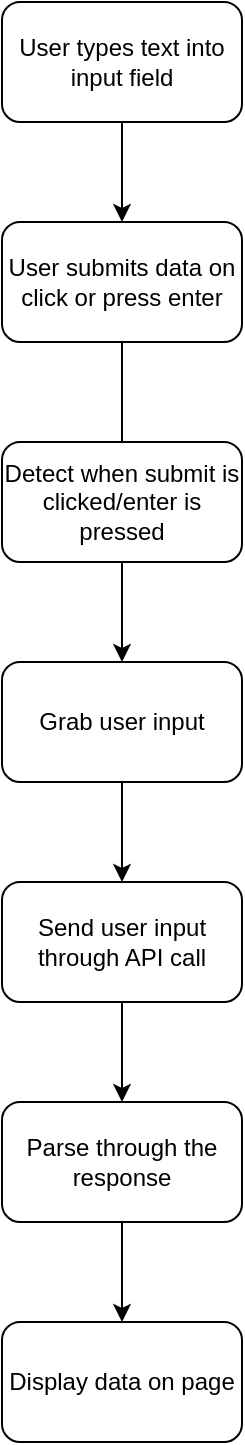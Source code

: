 <mxfile version="24.4.0" type="device" pages="3">
  <diagram name="Project Flow" id="cx3ssBFWSSu0u48Jn4JK">
    <mxGraphModel dx="1290" dy="557" grid="1" gridSize="10" guides="1" tooltips="1" connect="1" arrows="1" fold="1" page="1" pageScale="1" pageWidth="850" pageHeight="1100" math="0" shadow="0">
      <root>
        <mxCell id="0" />
        <mxCell id="1" parent="0" />
        <mxCell id="BW7U8CMGYMV97pccI4in-11" style="edgeStyle=orthogonalEdgeStyle;rounded=0;orthogonalLoop=1;jettySize=auto;html=1;entryX=0.5;entryY=0;entryDx=0;entryDy=0;" edge="1" parent="1" source="BW7U8CMGYMV97pccI4in-2" target="BW7U8CMGYMV97pccI4in-5">
          <mxGeometry relative="1" as="geometry" />
        </mxCell>
        <mxCell id="BW7U8CMGYMV97pccI4in-2" value="User types text into input field" style="rounded=1;whiteSpace=wrap;html=1;" vertex="1" parent="1">
          <mxGeometry x="305" y="30" width="120" height="60" as="geometry" />
        </mxCell>
        <mxCell id="BW7U8CMGYMV97pccI4in-5" value="User submits data on click or press enter" style="rounded=1;whiteSpace=wrap;html=1;" vertex="1" parent="1">
          <mxGeometry x="305" y="140" width="120" height="60" as="geometry" />
        </mxCell>
        <mxCell id="BW7U8CMGYMV97pccI4in-6" value="" style="endArrow=classic;html=1;rounded=0;exitX=0.5;exitY=1;exitDx=0;exitDy=0;" edge="1" parent="1" source="BW7U8CMGYMV97pccI4in-5">
          <mxGeometry width="50" height="50" relative="1" as="geometry">
            <mxPoint x="400" y="320" as="sourcePoint" />
            <mxPoint x="365" y="310" as="targetPoint" />
          </mxGeometry>
        </mxCell>
        <mxCell id="BW7U8CMGYMV97pccI4in-10" style="edgeStyle=orthogonalEdgeStyle;rounded=0;orthogonalLoop=1;jettySize=auto;html=1;" edge="1" parent="1" source="BW7U8CMGYMV97pccI4in-7" target="BW7U8CMGYMV97pccI4in-9">
          <mxGeometry relative="1" as="geometry" />
        </mxCell>
        <mxCell id="BW7U8CMGYMV97pccI4in-7" value="Detect when submit is clicked/enter is pressed" style="rounded=1;whiteSpace=wrap;html=1;" vertex="1" parent="1">
          <mxGeometry x="305" y="250" width="120" height="60" as="geometry" />
        </mxCell>
        <mxCell id="BW7U8CMGYMV97pccI4in-13" style="edgeStyle=orthogonalEdgeStyle;rounded=0;orthogonalLoop=1;jettySize=auto;html=1;entryX=0.5;entryY=0;entryDx=0;entryDy=0;" edge="1" parent="1" source="BW7U8CMGYMV97pccI4in-9" target="BW7U8CMGYMV97pccI4in-12">
          <mxGeometry relative="1" as="geometry" />
        </mxCell>
        <mxCell id="BW7U8CMGYMV97pccI4in-9" value="Grab user input" style="rounded=1;whiteSpace=wrap;html=1;" vertex="1" parent="1">
          <mxGeometry x="305" y="360" width="120" height="60" as="geometry" />
        </mxCell>
        <mxCell id="BW7U8CMGYMV97pccI4in-15" style="edgeStyle=orthogonalEdgeStyle;rounded=0;orthogonalLoop=1;jettySize=auto;html=1;entryX=0.5;entryY=0;entryDx=0;entryDy=0;" edge="1" parent="1" source="BW7U8CMGYMV97pccI4in-12" target="BW7U8CMGYMV97pccI4in-14">
          <mxGeometry relative="1" as="geometry" />
        </mxCell>
        <mxCell id="BW7U8CMGYMV97pccI4in-12" value="Send user input through API call" style="rounded=1;whiteSpace=wrap;html=1;" vertex="1" parent="1">
          <mxGeometry x="305" y="470" width="120" height="60" as="geometry" />
        </mxCell>
        <mxCell id="BW7U8CMGYMV97pccI4in-17" style="edgeStyle=orthogonalEdgeStyle;rounded=0;orthogonalLoop=1;jettySize=auto;html=1;" edge="1" parent="1" source="BW7U8CMGYMV97pccI4in-14" target="BW7U8CMGYMV97pccI4in-16">
          <mxGeometry relative="1" as="geometry" />
        </mxCell>
        <mxCell id="BW7U8CMGYMV97pccI4in-14" value="Parse through the response" style="rounded=1;whiteSpace=wrap;html=1;" vertex="1" parent="1">
          <mxGeometry x="305" y="580" width="120" height="60" as="geometry" />
        </mxCell>
        <mxCell id="BW7U8CMGYMV97pccI4in-16" value="Display data on page" style="rounded=1;whiteSpace=wrap;html=1;" vertex="1" parent="1">
          <mxGeometry x="305" y="690" width="120" height="60" as="geometry" />
        </mxCell>
      </root>
    </mxGraphModel>
  </diagram>
  <diagram id="c9zCa0Aavq2Gz5WSwoaz" name="Web Page">
    <mxGraphModel dx="1290" dy="2757" grid="1" gridSize="10" guides="1" tooltips="1" connect="1" arrows="1" fold="1" page="1" pageScale="1" pageWidth="850" pageHeight="1100" math="0" shadow="0">
      <root>
        <mxCell id="0" />
        <mxCell id="1" parent="0" />
        <mxCell id="QMBhkDxtdTfmgcGMlUUc-9" value="" style="rounded=1;whiteSpace=wrap;html=1;" vertex="1" parent="1">
          <mxGeometry x="40" y="-2030" width="1010" height="1320" as="geometry" />
        </mxCell>
        <mxCell id="QMBhkDxtdTfmgcGMlUUc-1" value="" style="rounded=1;whiteSpace=wrap;html=1;" vertex="1" parent="1">
          <mxGeometry x="40" y="-2150" width="1010" height="100" as="geometry" />
        </mxCell>
        <mxCell id="QMBhkDxtdTfmgcGMlUUc-3" value="WJB Movie Search" style="rounded=1;whiteSpace=wrap;html=1;" vertex="1" parent="1">
          <mxGeometry x="50" y="-2130" width="120" height="60" as="geometry" />
        </mxCell>
        <mxCell id="QMBhkDxtdTfmgcGMlUUc-4" value="Search" style="rounded=1;whiteSpace=wrap;html=1;" vertex="1" parent="1">
          <mxGeometry x="210" y="-1950" width="170" height="40" as="geometry" />
        </mxCell>
        <mxCell id="QMBhkDxtdTfmgcGMlUUc-5" value="Submit" style="rounded=1;whiteSpace=wrap;html=1;" vertex="1" parent="1">
          <mxGeometry x="400" y="-1950" width="50" height="40" as="geometry" />
        </mxCell>
        <mxCell id="QMBhkDxtdTfmgcGMlUUc-6" value="Sign Up" style="rounded=1;whiteSpace=wrap;html=1;" vertex="1" parent="1">
          <mxGeometry x="630" y="-2120" width="100" height="40" as="geometry" />
        </mxCell>
        <mxCell id="QMBhkDxtdTfmgcGMlUUc-7" value="Get the App" style="rounded=1;whiteSpace=wrap;html=1;" vertex="1" parent="1">
          <mxGeometry x="740" y="-2120" width="100" height="40" as="geometry" />
        </mxCell>
        <mxCell id="QMBhkDxtdTfmgcGMlUUc-8" value="Log In" style="rounded=1;whiteSpace=wrap;html=1;" vertex="1" parent="1">
          <mxGeometry x="850" y="-2120" width="100" height="40" as="geometry" />
        </mxCell>
        <mxCell id="QMBhkDxtdTfmgcGMlUUc-11" value="" style="rounded=1;whiteSpace=wrap;html=1;" vertex="1" parent="1">
          <mxGeometry x="70" y="-1520" width="120" height="160" as="geometry" />
        </mxCell>
        <mxCell id="QMBhkDxtdTfmgcGMlUUc-13" value="" style="rounded=1;whiteSpace=wrap;html=1;" vertex="1" parent="1">
          <mxGeometry x="280" y="-1520" width="120" height="160" as="geometry" />
        </mxCell>
        <mxCell id="QMBhkDxtdTfmgcGMlUUc-14" value="" style="rounded=1;whiteSpace=wrap;html=1;" vertex="1" parent="1">
          <mxGeometry x="690" y="-1525" width="120" height="160" as="geometry" />
        </mxCell>
        <mxCell id="QMBhkDxtdTfmgcGMlUUc-15" value="" style="rounded=1;whiteSpace=wrap;html=1;" vertex="1" parent="1">
          <mxGeometry x="485" y="-1525" width="120" height="160" as="geometry" />
        </mxCell>
        <mxCell id="QMBhkDxtdTfmgcGMlUUc-34" style="edgeStyle=orthogonalEdgeStyle;rounded=0;orthogonalLoop=1;jettySize=auto;html=1;" edge="1" parent="1" source="QMBhkDxtdTfmgcGMlUUc-16" target="QMBhkDxtdTfmgcGMlUUc-35">
          <mxGeometry relative="1" as="geometry">
            <mxPoint x="1130" y="-1520" as="targetPoint" />
          </mxGeometry>
        </mxCell>
        <mxCell id="QMBhkDxtdTfmgcGMlUUc-16" value="" style="rounded=1;whiteSpace=wrap;html=1;" vertex="1" parent="1">
          <mxGeometry x="900" y="-1520" width="120" height="160" as="geometry" />
        </mxCell>
        <mxCell id="QMBhkDxtdTfmgcGMlUUc-17" value="" style="rounded=1;whiteSpace=wrap;html=1;" vertex="1" parent="1">
          <mxGeometry x="70" y="-1295" width="120" height="160" as="geometry" />
        </mxCell>
        <mxCell id="QMBhkDxtdTfmgcGMlUUc-18" value="" style="rounded=1;whiteSpace=wrap;html=1;" vertex="1" parent="1">
          <mxGeometry x="280" y="-1295" width="120" height="160" as="geometry" />
        </mxCell>
        <mxCell id="QMBhkDxtdTfmgcGMlUUc-19" value="" style="rounded=1;whiteSpace=wrap;html=1;" vertex="1" parent="1">
          <mxGeometry x="690" y="-1300" width="120" height="160" as="geometry" />
        </mxCell>
        <mxCell id="QMBhkDxtdTfmgcGMlUUc-20" value="" style="rounded=1;whiteSpace=wrap;html=1;" vertex="1" parent="1">
          <mxGeometry x="485" y="-1300" width="120" height="160" as="geometry" />
        </mxCell>
        <mxCell id="QMBhkDxtdTfmgcGMlUUc-21" value="" style="rounded=1;whiteSpace=wrap;html=1;" vertex="1" parent="1">
          <mxGeometry x="900" y="-1295" width="120" height="160" as="geometry" />
        </mxCell>
        <mxCell id="QMBhkDxtdTfmgcGMlUUc-22" value="" style="rounded=1;whiteSpace=wrap;html=1;" vertex="1" parent="1">
          <mxGeometry x="70" y="-1095" width="120" height="160" as="geometry" />
        </mxCell>
        <mxCell id="QMBhkDxtdTfmgcGMlUUc-23" value="" style="rounded=1;whiteSpace=wrap;html=1;" vertex="1" parent="1">
          <mxGeometry x="280" y="-1095" width="120" height="160" as="geometry" />
        </mxCell>
        <mxCell id="QMBhkDxtdTfmgcGMlUUc-24" value="" style="rounded=1;whiteSpace=wrap;html=1;" vertex="1" parent="1">
          <mxGeometry x="690" y="-1100" width="120" height="160" as="geometry" />
        </mxCell>
        <mxCell id="QMBhkDxtdTfmgcGMlUUc-25" value="" style="rounded=1;whiteSpace=wrap;html=1;" vertex="1" parent="1">
          <mxGeometry x="485" y="-1100" width="120" height="160" as="geometry" />
        </mxCell>
        <mxCell id="QMBhkDxtdTfmgcGMlUUc-26" value="" style="rounded=1;whiteSpace=wrap;html=1;" vertex="1" parent="1">
          <mxGeometry x="900" y="-1095" width="120" height="160" as="geometry" />
        </mxCell>
        <mxCell id="QMBhkDxtdTfmgcGMlUUc-35" value="For all movies on hover, show the rating of the movie" style="rounded=1;whiteSpace=wrap;html=1;" vertex="1" parent="1">
          <mxGeometry x="1070" y="-1550" width="120" height="60" as="geometry" />
        </mxCell>
        <mxCell id="nJuQpacXRZgUWR_icZP4-1" value="Movie Search" style="rounded=1;whiteSpace=wrap;html=1;" vertex="1" parent="1">
          <mxGeometry x="235" y="-2020" width="120" height="60" as="geometry" />
        </mxCell>
        <mxCell id="nJuQpacXRZgUWR_icZP4-2" value="Number" style="rounded=1;whiteSpace=wrap;html=1;" vertex="1" parent="1">
          <mxGeometry x="690" y="-1940" width="170" height="40" as="geometry" />
        </mxCell>
        <mxCell id="nJuQpacXRZgUWR_icZP4-3" value="Number of Movies" style="rounded=1;whiteSpace=wrap;html=1;" vertex="1" parent="1">
          <mxGeometry x="715" y="-2010" width="120" height="60" as="geometry" />
        </mxCell>
      </root>
    </mxGraphModel>
  </diagram>
  <diagram id="zDyAb2sFWrs3as-8kdVw" name="Phone Page">
    <mxGraphModel dx="1290" dy="557" grid="1" gridSize="10" guides="1" tooltips="1" connect="1" arrows="1" fold="1" page="1" pageScale="1" pageWidth="850" pageHeight="1100" math="0" shadow="0">
      <root>
        <mxCell id="0" />
        <mxCell id="1" parent="0" />
        <mxCell id="De1kLD3xzyO03MhEj9mF-1" value="" style="rounded=1;whiteSpace=wrap;html=1;" vertex="1" parent="1">
          <mxGeometry x="10" y="330" width="820" height="1380" as="geometry" />
        </mxCell>
        <mxCell id="FQ39LK0l96s27YfUMfNf-2" value="" style="rounded=1;whiteSpace=wrap;html=1;" vertex="1" parent="1">
          <mxGeometry x="20" y="10" width="820" height="280" as="geometry" />
        </mxCell>
        <mxCell id="FQ39LK0l96s27YfUMfNf-1" value="Menu Button" style="rounded=1;whiteSpace=wrap;html=1;" vertex="1" parent="1">
          <mxGeometry x="700" y="20" width="120" height="60" as="geometry" />
        </mxCell>
        <mxCell id="pwh9l7vT2FUyI1oGe5Q9-1" value="WJB Search Engine" style="rounded=1;whiteSpace=wrap;html=1;" vertex="1" parent="1">
          <mxGeometry x="310" y="100" width="230" height="60" as="geometry" />
        </mxCell>
        <mxCell id="Wdidr1PVv1wkpp27ptK9-1" value="Search" style="rounded=1;whiteSpace=wrap;html=1;" vertex="1" parent="1">
          <mxGeometry x="260" y="400" width="210" height="30" as="geometry" />
        </mxCell>
        <mxCell id="KJtAsRxWCSQh0W1c2s5c-1" value="Submit" style="rounded=1;whiteSpace=wrap;html=1;" vertex="1" parent="1">
          <mxGeometry x="490" y="400" width="40" height="30" as="geometry" />
        </mxCell>
        <mxCell id="nxpUzFmSPzmDoX7TfZ_q-1" value="Sign Up" style="rounded=1;whiteSpace=wrap;html=1;" vertex="1" parent="1">
          <mxGeometry x="365" y="180" width="120" height="20" as="geometry" />
        </mxCell>
        <mxCell id="nxpUzFmSPzmDoX7TfZ_q-2" value="Get the app" style="rounded=1;whiteSpace=wrap;html=1;" vertex="1" parent="1">
          <mxGeometry x="365" y="210" width="120" height="20" as="geometry" />
        </mxCell>
        <mxCell id="nxpUzFmSPzmDoX7TfZ_q-3" value="Log In" style="rounded=1;whiteSpace=wrap;html=1;" vertex="1" parent="1">
          <mxGeometry x="365" y="240" width="120" height="20" as="geometry" />
        </mxCell>
        <mxCell id="ujtPNrUtvrqBgjZaCH4s-1" value="Movie Search:" style="rounded=1;whiteSpace=wrap;html=1;" vertex="1" parent="1">
          <mxGeometry x="360" y="360" width="120" height="30" as="geometry" />
        </mxCell>
        <mxCell id="ujtPNrUtvrqBgjZaCH4s-2" value="Number of Movies" style="rounded=1;whiteSpace=wrap;html=1;" vertex="1" parent="1">
          <mxGeometry x="360" y="470" width="120" height="30" as="geometry" />
        </mxCell>
        <mxCell id="_7u_Myp9pZ8T7EwFQ-CD-1" value="Number" style="rounded=1;whiteSpace=wrap;html=1;" vertex="1" parent="1">
          <mxGeometry x="360" y="520" width="120" height="30" as="geometry" />
        </mxCell>
        <mxCell id="YJKEHxObV2g98au2bHJT-1" value="" style="rounded=1;whiteSpace=wrap;html=1;" vertex="1" parent="1">
          <mxGeometry x="310" y="580" width="230" height="320" as="geometry" />
        </mxCell>
        <mxCell id="YJKEHxObV2g98au2bHJT-2" value="" style="rounded=1;whiteSpace=wrap;html=1;" vertex="1" parent="1">
          <mxGeometry x="305" y="940" width="230" height="320" as="geometry" />
        </mxCell>
        <mxCell id="YJKEHxObV2g98au2bHJT-3" value="" style="rounded=1;whiteSpace=wrap;html=1;" vertex="1" parent="1">
          <mxGeometry x="305" y="1300" width="230" height="320" as="geometry" />
        </mxCell>
      </root>
    </mxGraphModel>
  </diagram>
</mxfile>
